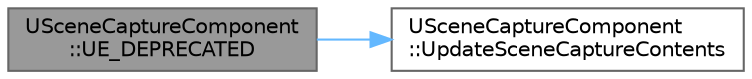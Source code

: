 digraph "USceneCaptureComponent::UE_DEPRECATED"
{
 // INTERACTIVE_SVG=YES
 // LATEX_PDF_SIZE
  bgcolor="transparent";
  edge [fontname=Helvetica,fontsize=10,labelfontname=Helvetica,labelfontsize=10];
  node [fontname=Helvetica,fontsize=10,shape=box,height=0.2,width=0.4];
  rankdir="LR";
  Node1 [id="Node000001",label="USceneCaptureComponent\l::UE_DEPRECATED",height=0.2,width=0.4,color="gray40", fillcolor="grey60", style="filled", fontcolor="black",tooltip=" "];
  Node1 -> Node2 [id="edge1_Node000001_Node000002",color="steelblue1",style="solid",tooltip=" "];
  Node2 [id="Node000002",label="USceneCaptureComponent\l::UpdateSceneCaptureContents",height=0.2,width=0.4,color="grey40", fillcolor="white", style="filled",URL="$d4/d1f/classUSceneCaptureComponent.html#a9b2e89e3df69cc28c73b2fb97397557b",tooltip=" "];
}
